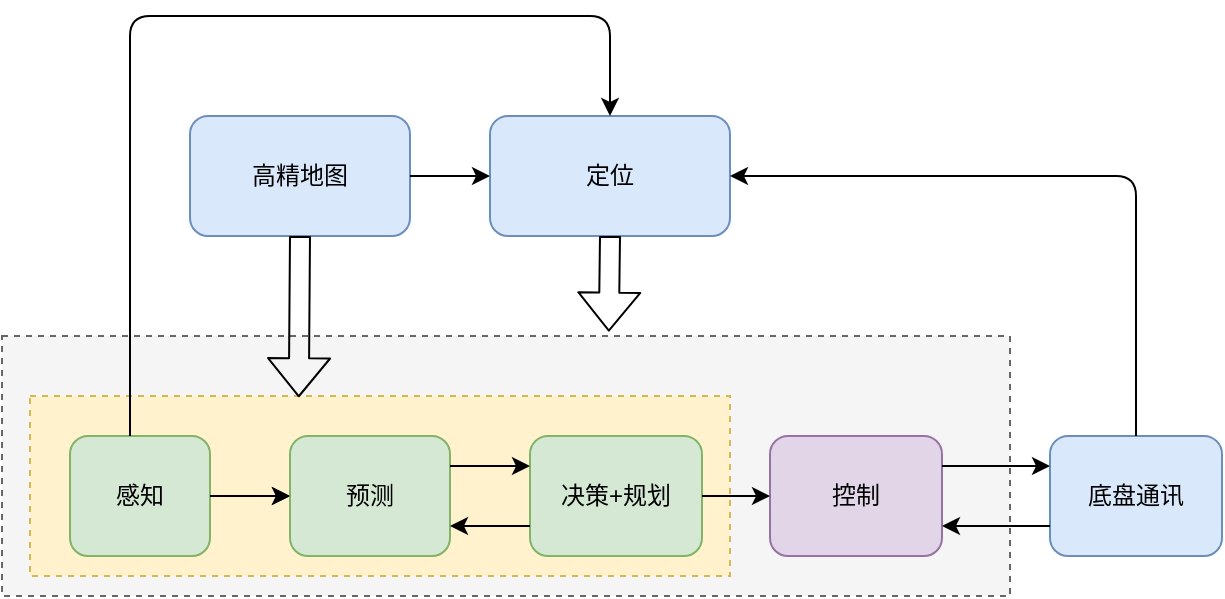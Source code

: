 <mxfile version="12.8.1" type="github"><diagram id="IvzBZQu9RqzcvrB-ywSl" name="Page-1"><mxGraphModel dx="1038" dy="531" grid="1" gridSize="10" guides="1" tooltips="1" connect="1" arrows="1" fold="1" page="1" pageScale="1" pageWidth="827" pageHeight="1169" math="0" shadow="0"><root><mxCell id="0"/><mxCell id="1" parent="0"/><mxCell id="I4Q4-vSOTCrbTSJqbGZj-21" value="" style="rounded=0;whiteSpace=wrap;html=1;fillColor=#f5f5f5;strokeColor=#666666;fontColor=#333333;dashed=1;" vertex="1" parent="1"><mxGeometry x="56" y="230" width="504" height="130" as="geometry"/></mxCell><mxCell id="I4Q4-vSOTCrbTSJqbGZj-8" value="" style="rounded=0;whiteSpace=wrap;html=1;fillColor=#fff2cc;strokeColor=#d6b656;dashed=1;" vertex="1" parent="1"><mxGeometry x="70" y="260" width="350" height="90" as="geometry"/></mxCell><mxCell id="I4Q4-vSOTCrbTSJqbGZj-1" value="高精地图" style="rounded=1;whiteSpace=wrap;html=1;fillColor=#dae8fc;strokeColor=#6c8ebf;" vertex="1" parent="1"><mxGeometry x="150" y="120" width="110" height="60" as="geometry"/></mxCell><mxCell id="I4Q4-vSOTCrbTSJqbGZj-2" value="定位" style="rounded=1;whiteSpace=wrap;html=1;fillColor=#dae8fc;strokeColor=#6c8ebf;" vertex="1" parent="1"><mxGeometry x="300" y="120" width="120" height="60" as="geometry"/></mxCell><mxCell id="I4Q4-vSOTCrbTSJqbGZj-20" value="" style="edgeStyle=orthogonalEdgeStyle;rounded=0;orthogonalLoop=1;jettySize=auto;html=1;" edge="1" parent="1" source="I4Q4-vSOTCrbTSJqbGZj-3" target="I4Q4-vSOTCrbTSJqbGZj-4"><mxGeometry relative="1" as="geometry"/></mxCell><mxCell id="I4Q4-vSOTCrbTSJqbGZj-3" value="感知" style="rounded=1;whiteSpace=wrap;html=1;fillColor=#d5e8d4;strokeColor=#82b366;" vertex="1" parent="1"><mxGeometry x="90" y="280" width="70" height="60" as="geometry"/></mxCell><mxCell id="I4Q4-vSOTCrbTSJqbGZj-4" value="预测" style="rounded=1;whiteSpace=wrap;html=1;fillColor=#d5e8d4;strokeColor=#82b366;" vertex="1" parent="1"><mxGeometry x="200" y="280" width="80" height="60" as="geometry"/></mxCell><mxCell id="I4Q4-vSOTCrbTSJqbGZj-5" value="决策+规划" style="rounded=1;whiteSpace=wrap;html=1;fillColor=#d5e8d4;strokeColor=#82b366;" vertex="1" parent="1"><mxGeometry x="320" y="280" width="86" height="60" as="geometry"/></mxCell><mxCell id="I4Q4-vSOTCrbTSJqbGZj-7" value="控制" style="rounded=1;whiteSpace=wrap;html=1;fillColor=#e1d5e7;strokeColor=#9673a6;" vertex="1" parent="1"><mxGeometry x="440" y="280" width="86" height="60" as="geometry"/></mxCell><mxCell id="I4Q4-vSOTCrbTSJqbGZj-17" value="" style="endArrow=classic;html=1;entryX=0;entryY=0.5;entryDx=0;entryDy=0;" edge="1" parent="1" target="I4Q4-vSOTCrbTSJqbGZj-4"><mxGeometry width="50" height="50" relative="1" as="geometry"><mxPoint x="160" y="310" as="sourcePoint"/><mxPoint x="210" y="260" as="targetPoint"/></mxGeometry></mxCell><mxCell id="I4Q4-vSOTCrbTSJqbGZj-18" value="" style="endArrow=classic;html=1;entryX=0;entryY=0.25;entryDx=0;entryDy=0;exitX=1;exitY=0.25;exitDx=0;exitDy=0;" edge="1" parent="1" source="I4Q4-vSOTCrbTSJqbGZj-4" target="I4Q4-vSOTCrbTSJqbGZj-5"><mxGeometry width="50" height="50" relative="1" as="geometry"><mxPoint x="170" y="320" as="sourcePoint"/><mxPoint x="210" y="320" as="targetPoint"/></mxGeometry></mxCell><mxCell id="I4Q4-vSOTCrbTSJqbGZj-19" value="" style="endArrow=classic;html=1;entryX=1;entryY=0.75;entryDx=0;entryDy=0;exitX=0;exitY=0.75;exitDx=0;exitDy=0;" edge="1" parent="1" source="I4Q4-vSOTCrbTSJqbGZj-5" target="I4Q4-vSOTCrbTSJqbGZj-4"><mxGeometry width="50" height="50" relative="1" as="geometry"><mxPoint x="290" y="305" as="sourcePoint"/><mxPoint x="330" y="305" as="targetPoint"/></mxGeometry></mxCell><mxCell id="I4Q4-vSOTCrbTSJqbGZj-22" value="" style="endArrow=classic;html=1;exitX=1;exitY=0.5;exitDx=0;exitDy=0;entryX=0;entryY=0.5;entryDx=0;entryDy=0;" edge="1" parent="1" source="I4Q4-vSOTCrbTSJqbGZj-1" target="I4Q4-vSOTCrbTSJqbGZj-2"><mxGeometry width="50" height="50" relative="1" as="geometry"><mxPoint x="390" y="320" as="sourcePoint"/><mxPoint x="440" y="270" as="targetPoint"/></mxGeometry></mxCell><mxCell id="I4Q4-vSOTCrbTSJqbGZj-25" value="" style="endArrow=classic;html=1;entryX=0.5;entryY=0;entryDx=0;entryDy=0;" edge="1" parent="1" target="I4Q4-vSOTCrbTSJqbGZj-2"><mxGeometry width="50" height="50" relative="1" as="geometry"><mxPoint x="120" y="280" as="sourcePoint"/><mxPoint x="360" y="70" as="targetPoint"/><Array as="points"><mxPoint x="120" y="70"/><mxPoint x="360" y="70"/></Array></mxGeometry></mxCell><mxCell id="I4Q4-vSOTCrbTSJqbGZj-26" value="" style="endArrow=classic;html=1;exitX=1;exitY=0.5;exitDx=0;exitDy=0;entryX=0;entryY=0.5;entryDx=0;entryDy=0;" edge="1" parent="1" source="I4Q4-vSOTCrbTSJqbGZj-5" target="I4Q4-vSOTCrbTSJqbGZj-7"><mxGeometry width="50" height="50" relative="1" as="geometry"><mxPoint x="390" y="320" as="sourcePoint"/><mxPoint x="440" y="270" as="targetPoint"/></mxGeometry></mxCell><mxCell id="I4Q4-vSOTCrbTSJqbGZj-27" value="底盘通讯" style="rounded=1;whiteSpace=wrap;html=1;fillColor=#dae8fc;strokeColor=#6c8ebf;" vertex="1" parent="1"><mxGeometry x="580" y="280" width="86" height="60" as="geometry"/></mxCell><mxCell id="I4Q4-vSOTCrbTSJqbGZj-28" value="" style="endArrow=classic;html=1;exitX=1;exitY=0.25;exitDx=0;exitDy=0;entryX=0;entryY=0.25;entryDx=0;entryDy=0;" edge="1" parent="1" source="I4Q4-vSOTCrbTSJqbGZj-7" target="I4Q4-vSOTCrbTSJqbGZj-27"><mxGeometry width="50" height="50" relative="1" as="geometry"><mxPoint x="390" y="320" as="sourcePoint"/><mxPoint x="440" y="270" as="targetPoint"/></mxGeometry></mxCell><mxCell id="I4Q4-vSOTCrbTSJqbGZj-29" value="" style="endArrow=classic;html=1;exitX=0;exitY=0.75;exitDx=0;exitDy=0;entryX=1;entryY=0.75;entryDx=0;entryDy=0;" edge="1" parent="1" source="I4Q4-vSOTCrbTSJqbGZj-27" target="I4Q4-vSOTCrbTSJqbGZj-7"><mxGeometry width="50" height="50" relative="1" as="geometry"><mxPoint x="610" y="400" as="sourcePoint"/><mxPoint x="664" y="400" as="targetPoint"/></mxGeometry></mxCell><mxCell id="I4Q4-vSOTCrbTSJqbGZj-31" value="" style="shape=flexArrow;endArrow=classic;html=1;exitX=0.5;exitY=1;exitDx=0;exitDy=0;entryX=0.384;entryY=0.007;entryDx=0;entryDy=0;entryPerimeter=0;" edge="1" parent="1" source="I4Q4-vSOTCrbTSJqbGZj-1" target="I4Q4-vSOTCrbTSJqbGZj-8"><mxGeometry width="50" height="50" relative="1" as="geometry"><mxPoint x="390" y="320" as="sourcePoint"/><mxPoint x="440" y="270" as="targetPoint"/></mxGeometry></mxCell><mxCell id="I4Q4-vSOTCrbTSJqbGZj-32" value="" style="shape=flexArrow;endArrow=classic;html=1;exitX=0.5;exitY=1;exitDx=0;exitDy=0;entryX=0.602;entryY=-0.017;entryDx=0;entryDy=0;entryPerimeter=0;" edge="1" parent="1" source="I4Q4-vSOTCrbTSJqbGZj-2" target="I4Q4-vSOTCrbTSJqbGZj-21"><mxGeometry width="50" height="50" relative="1" as="geometry"><mxPoint x="390" y="320" as="sourcePoint"/><mxPoint x="440" y="270" as="targetPoint"/></mxGeometry></mxCell><mxCell id="I4Q4-vSOTCrbTSJqbGZj-33" value="" style="endArrow=classic;html=1;exitX=0.5;exitY=0;exitDx=0;exitDy=0;entryX=1;entryY=0.5;entryDx=0;entryDy=0;" edge="1" parent="1" source="I4Q4-vSOTCrbTSJqbGZj-27" target="I4Q4-vSOTCrbTSJqbGZj-2"><mxGeometry width="50" height="50" relative="1" as="geometry"><mxPoint x="390" y="320" as="sourcePoint"/><mxPoint x="440" y="270" as="targetPoint"/><Array as="points"><mxPoint x="623" y="150"/></Array></mxGeometry></mxCell></root></mxGraphModel></diagram></mxfile>